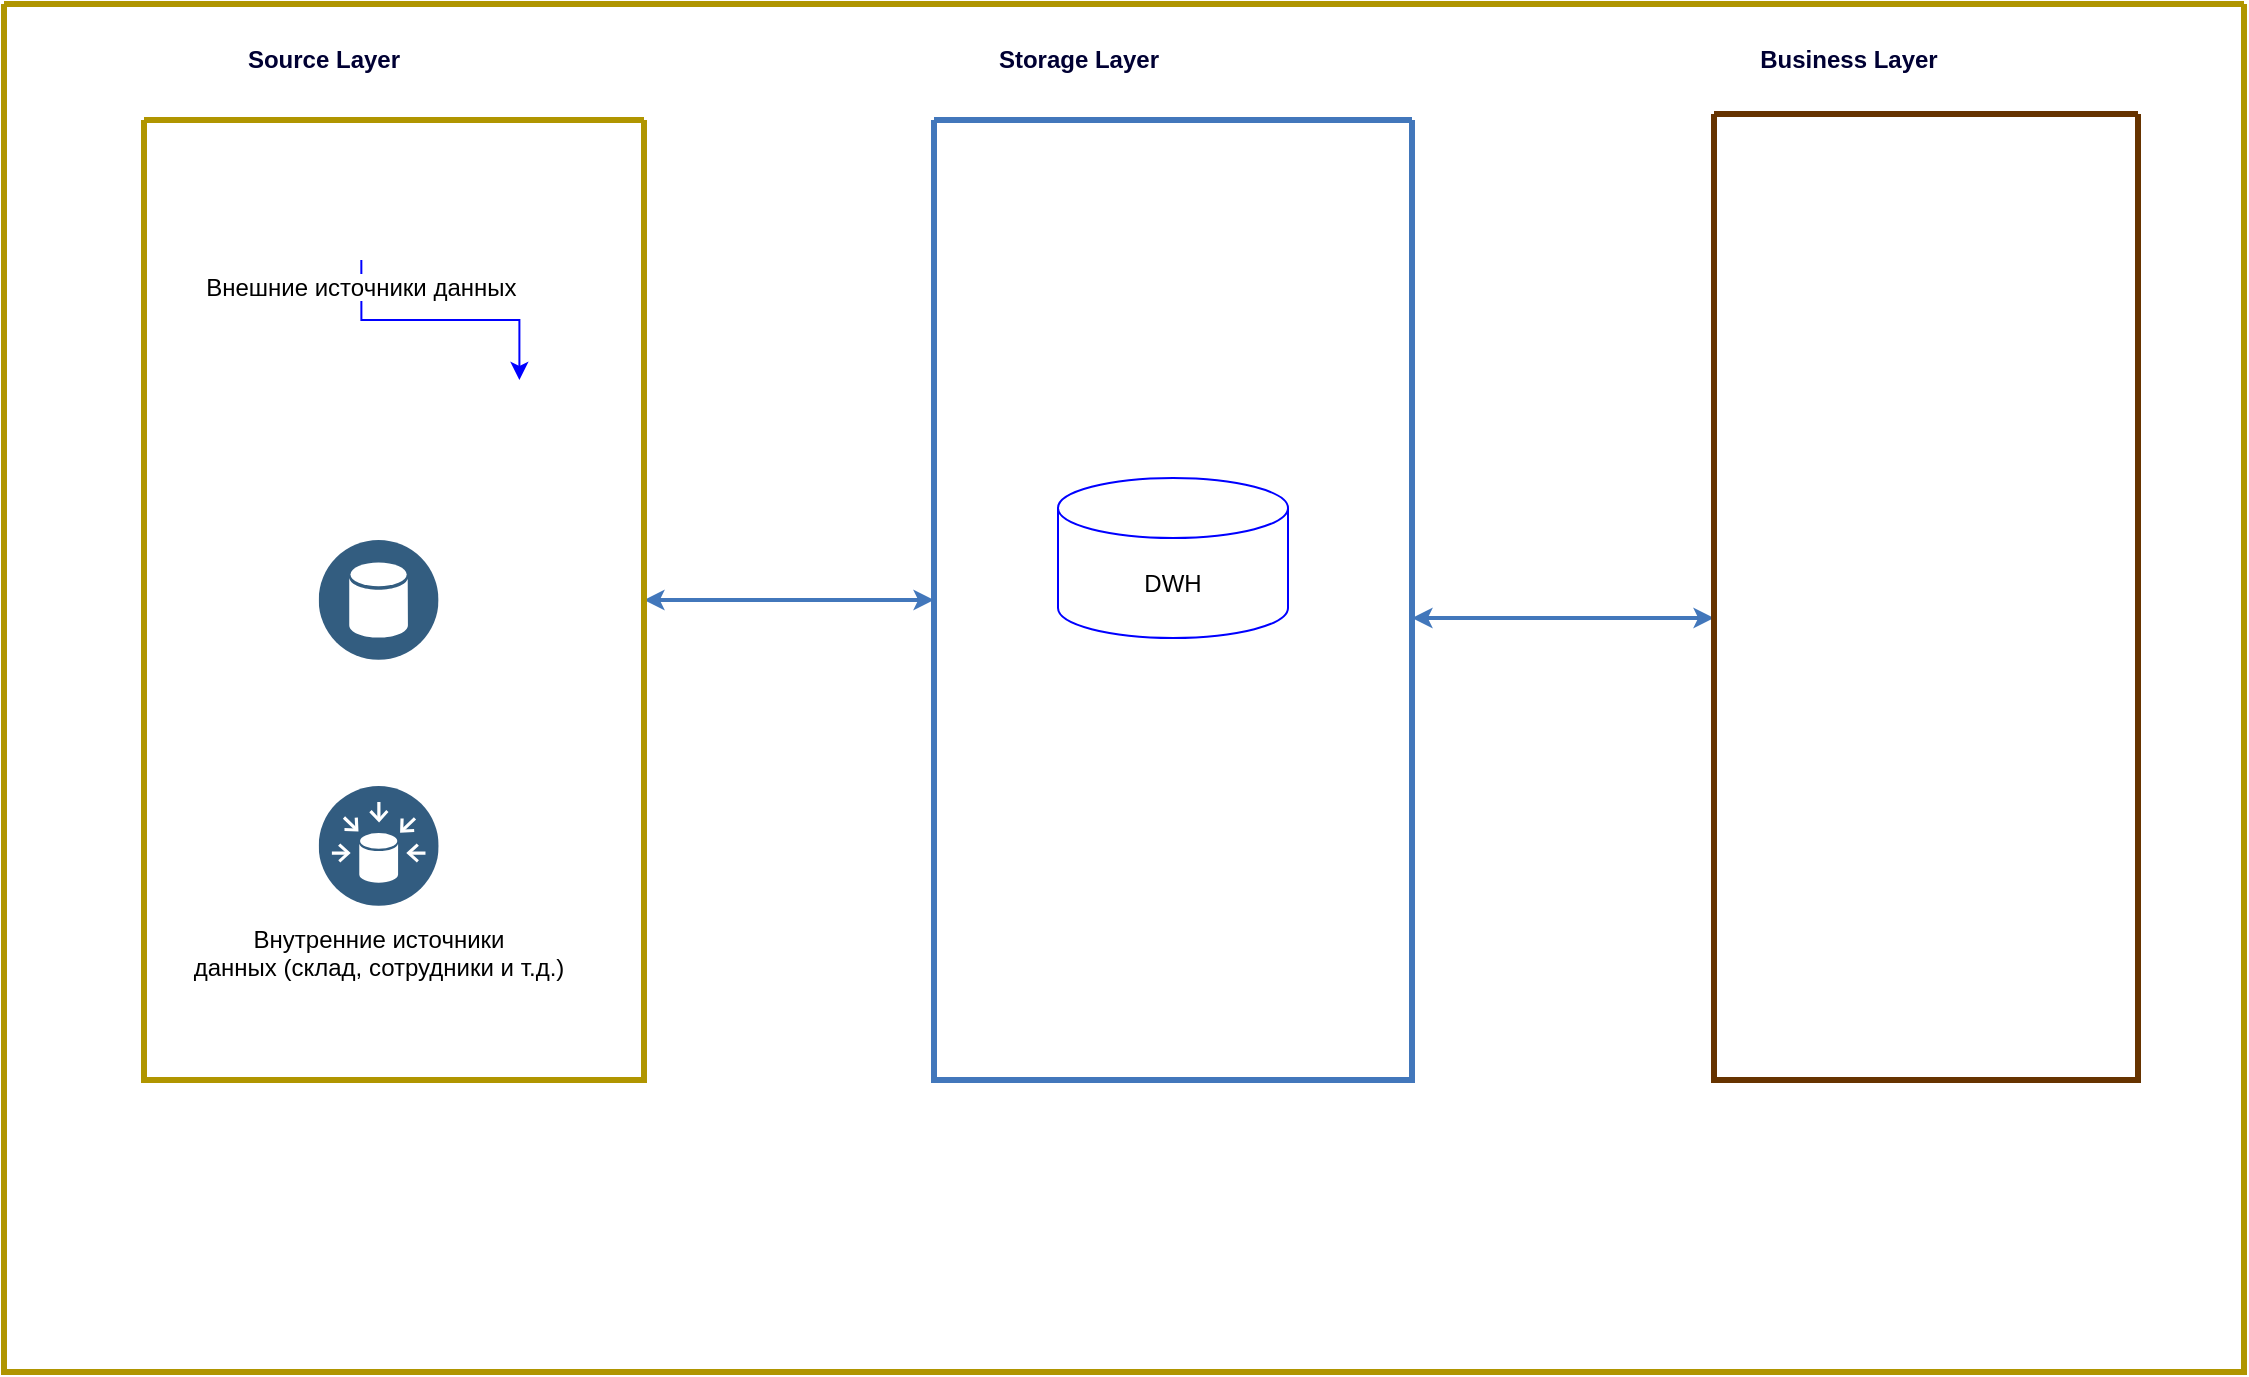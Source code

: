 <mxfile version="14.5.1" type="device"><diagram id="0d7cefc2-ccd6-e077-73ed-a8e48b0cddf6" name="Page-1"><mxGraphModel dx="1364" dy="816" grid="1" gridSize="10" guides="1" tooltips="1" connect="1" arrows="1" fold="1" page="1" pageScale="1" pageWidth="1169" pageHeight="827" background="#ffffff" math="0" shadow="0"><root><mxCell id="0"/><mxCell id="1" parent="0"/><mxCell id="2" value="" style="swimlane;shadow=0;strokeColor=#B09500;fillColor=#e3c800;fontColor=#ffffff;align=right;startSize=0;collapsible=0;strokeWidth=3;" parent="1" vertex="1"><mxGeometry x="25" y="72" width="1120" height="684" as="geometry"/></mxCell><mxCell id="105" style="edgeStyle=elbowEdgeStyle;rounded=0;elbow=vertical;html=1;labelBackgroundColor=#ffffff;startArrow=classic;startFill=1;startSize=4;endArrow=classic;endFill=1;endSize=4;jettySize=auto;orthogonalLoop=1;strokeColor=#4277BB;strokeWidth=2;fontSize=14;fontColor=#4277BB;" parent="2" source="28" target="77" edge="1"><mxGeometry relative="1" as="geometry"/></mxCell><mxCell id="106" style="edgeStyle=elbowEdgeStyle;rounded=0;elbow=vertical;html=1;entryX=0;entryY=0.522;entryPerimeter=0;labelBackgroundColor=#ffffff;startArrow=classic;startFill=1;startSize=4;endArrow=classic;endFill=1;endSize=4;jettySize=auto;orthogonalLoop=1;strokeColor=#4277BB;strokeWidth=2;fontSize=14;fontColor=#4277BB;" parent="2" source="77" target="79" edge="1"><mxGeometry relative="1" as="geometry"/></mxCell><mxCell id="28" value="" style="swimlane;shadow=0;strokeColor=#B09500;fillColor=#e3c800;align=right;startSize=0;collapsible=0;strokeWidth=3;fontColor=#ffffff;" parent="2" vertex="1"><mxGeometry x="70" y="58" width="250" height="480" as="geometry"/></mxCell><mxCell id="m3KSACZAQIzf4tUIEah6-106" value="&lt;font color=&quot;#000000&quot;&gt;Внутренние источники&lt;br&gt;данных (склад, сотрудники и т.д.)&lt;/font&gt;" style="aspect=fixed;perimeter=ellipsePerimeter;html=1;align=center;shadow=0;dashed=0;fontColor=#4277BB;labelBackgroundColor=#ffffff;fontSize=12;spacingTop=3;image;image=img/lib/ibm/data/data_sources.svg;" vertex="1" parent="28"><mxGeometry x="87.34" y="333" width="60" height="60" as="geometry"/></mxCell><mxCell id="m3KSACZAQIzf4tUIEah6-107" value="" style="aspect=fixed;perimeter=ellipsePerimeter;html=1;align=center;shadow=0;dashed=0;fontColor=#4277BB;labelBackgroundColor=#ffffff;fontSize=12;spacingTop=3;image;image=img/lib/ibm/data/data_services.svg;" vertex="1" parent="28"><mxGeometry x="87.34" y="210" width="60" height="60" as="geometry"/></mxCell><mxCell id="m3KSACZAQIzf4tUIEah6-114" value="" style="shape=image;verticalLabelPosition=bottom;labelBackgroundColor=#ffffff;verticalAlign=top;aspect=fixed;imageAspect=0;image=file:///home/veronika/%D0%97%D0%B0%D0%B3%D1%80%D1%83%D0%B7%D0%BA%D0%B8/bitrix24-logo-ru.svg;" vertex="1" parent="28"><mxGeometry x="91.63" y="293" width="55.71" height="10" as="geometry"/></mxCell><mxCell id="m3KSACZAQIzf4tUIEah6-121" style="edgeStyle=orthogonalEdgeStyle;rounded=0;orthogonalLoop=1;jettySize=auto;html=1;exitX=0.5;exitY=1;exitDx=0;exitDy=0;fontColor=#6E6EFF;strokeColor=#0000FF;" edge="1" parent="28" source="m3KSACZAQIzf4tUIEah6-119" target="m3KSACZAQIzf4tUIEah6-120"><mxGeometry relative="1" as="geometry"/></mxCell><mxCell id="m3KSACZAQIzf4tUIEah6-119" value="Внешние источники данных" style="shape=image;verticalLabelPosition=bottom;labelBackgroundColor=#ffffff;verticalAlign=top;aspect=fixed;imageAspect=0;image=file:///home/veronika/%D0%94%D0%BE%D0%BA%D1%83%D0%BC%D0%B5%D0%BD%D1%82%D1%8B/%D0%91%D0%B5%D0%B7%20%D0%BD%D0%B0%D0%B7%D0%B2%D0%B0%D0%BD%D0%B8%D1%8F.jpeg;strokeColor=#0000FF;" vertex="1" parent="28"><mxGeometry x="70" y="33" width="77.34" height="37" as="geometry"/></mxCell><mxCell id="m3KSACZAQIzf4tUIEah6-120" value="" style="shape=image;verticalLabelPosition=bottom;labelBackgroundColor=#ffffff;verticalAlign=top;aspect=fixed;imageAspect=0;image=file:///home/veronika/%D0%94%D0%BE%D0%BA%D1%83%D0%BC%D0%B5%D0%BD%D1%82%D1%8B/%D0%91%D0%B5%D0%B7%20%D0%BD%D0%B0%D0%B7%D0%B2%D0%B0%D0%BD%D0%B8%D1%8F.png;" vertex="1" parent="28"><mxGeometry x="150" y="130" width="75.41" height="57" as="geometry"/></mxCell><mxCell id="77" value="" style="swimlane;shadow=0;strokeColor=#4277BB;fillColor=#ffffff;fontColor=#4277BB;align=right;startSize=0;collapsible=0;strokeWidth=3;" parent="2" vertex="1"><mxGeometry x="465" y="58" width="239" height="480" as="geometry"/></mxCell><mxCell id="m3KSACZAQIzf4tUIEah6-123" value="DWH" style="shape=cylinder3;whiteSpace=wrap;html=1;boundedLbl=1;backgroundOutline=1;size=15;labelBackgroundColor=#ffffff;strokeColor=#0000FF;fontColor=#000000;" vertex="1" parent="77"><mxGeometry x="62" y="179" width="115" height="80" as="geometry"/></mxCell><mxCell id="79" value="" style="swimlane;shadow=0;fillColor=#ffffff;fontColor=#4277BB;align=right;startSize=0;collapsible=0;strokeWidth=3;strokeColor=#663300;" parent="2" vertex="1"><mxGeometry x="855" y="55" width="212" height="483" as="geometry"/></mxCell><mxCell id="m3KSACZAQIzf4tUIEah6-134" value="" style="shape=image;verticalLabelPosition=bottom;labelBackgroundColor=#ffffff;verticalAlign=top;aspect=fixed;imageAspect=0;image=file:///home/veronika/%D0%94%D0%BE%D0%BA%D1%83%D0%BC%D0%B5%D0%BD%D1%82%D1%8B/png-transparent-microsoft-azure-sql-database-microsoft-sql-server-azure-sql-data-warehouse-logo-text-logo-microsoft-azure.png;" vertex="1" parent="79"><mxGeometry x="55" y="53" width="107.96" height="60" as="geometry"/></mxCell><mxCell id="m3KSACZAQIzf4tUIEah6-136" value="" style="shape=image;verticalLabelPosition=bottom;labelBackgroundColor=#ffffff;verticalAlign=top;aspect=fixed;imageAspect=0;image=file:///home/veronika/%D0%94%D0%BE%D0%BA%D1%83%D0%BC%D0%B5%D0%BD%D1%82%D1%8B/%D0%91%D0%B5%D0%B7%20%D0%BD%D0%B0%D0%B7%D0%B2%D0%B0%D0%BD%D0%B8%D1%8F%20(2).png;" vertex="1" parent="79"><mxGeometry x="68.77" y="343" width="94.19" height="60" as="geometry"/></mxCell><mxCell id="m3KSACZAQIzf4tUIEah6-137" value="" style="shape=image;verticalLabelPosition=bottom;labelBackgroundColor=#ffffff;verticalAlign=top;aspect=fixed;imageAspect=0;image=file:///home/veronika/%D0%94%D0%BE%D0%BA%D1%83%D0%BC%D0%B5%D0%BD%D1%82%D1%8B/%D0%91%D0%B5%D0%B7%20%D0%BD%D0%B0%D0%B7%D0%B2%D0%B0%D0%BD%D0%B8%D1%8F%20(3).png;" vertex="1" parent="79"><mxGeometry x="51.93" y="193" width="108.14" height="60" as="geometry"/></mxCell><mxCell id="m3KSACZAQIzf4tUIEah6-131" value="&lt;b&gt;&lt;font color=&quot;#000033&quot;&gt;Source Layer&lt;/font&gt;&lt;/b&gt;" style="text;html=1;strokeColor=none;fillColor=none;align=center;verticalAlign=middle;whiteSpace=wrap;rounded=0;labelBackgroundColor=#ffffff;fontColor=#000000;" vertex="1" parent="2"><mxGeometry x="100" y="18" width="120" height="20" as="geometry"/></mxCell><mxCell id="m3KSACZAQIzf4tUIEah6-132" value="&lt;b&gt;&lt;font color=&quot;#000033&quot;&gt;Storage Layer&lt;/font&gt;&lt;/b&gt;" style="text;html=1;strokeColor=none;fillColor=none;align=center;verticalAlign=middle;whiteSpace=wrap;rounded=0;labelBackgroundColor=#ffffff;fontColor=#000000;" vertex="1" parent="2"><mxGeometry x="485" y="18" width="105" height="20" as="geometry"/></mxCell><mxCell id="m3KSACZAQIzf4tUIEah6-133" value="&lt;b&gt;&lt;font color=&quot;#000033&quot;&gt;Business Layer&lt;/font&gt;&lt;/b&gt;" style="text;html=1;strokeColor=none;fillColor=none;align=center;verticalAlign=middle;whiteSpace=wrap;rounded=0;labelBackgroundColor=#ffffff;fontColor=#000000;" vertex="1" parent="2"><mxGeometry x="875" y="18" width="95" height="20" as="geometry"/></mxCell></root></mxGraphModel></diagram></mxfile>